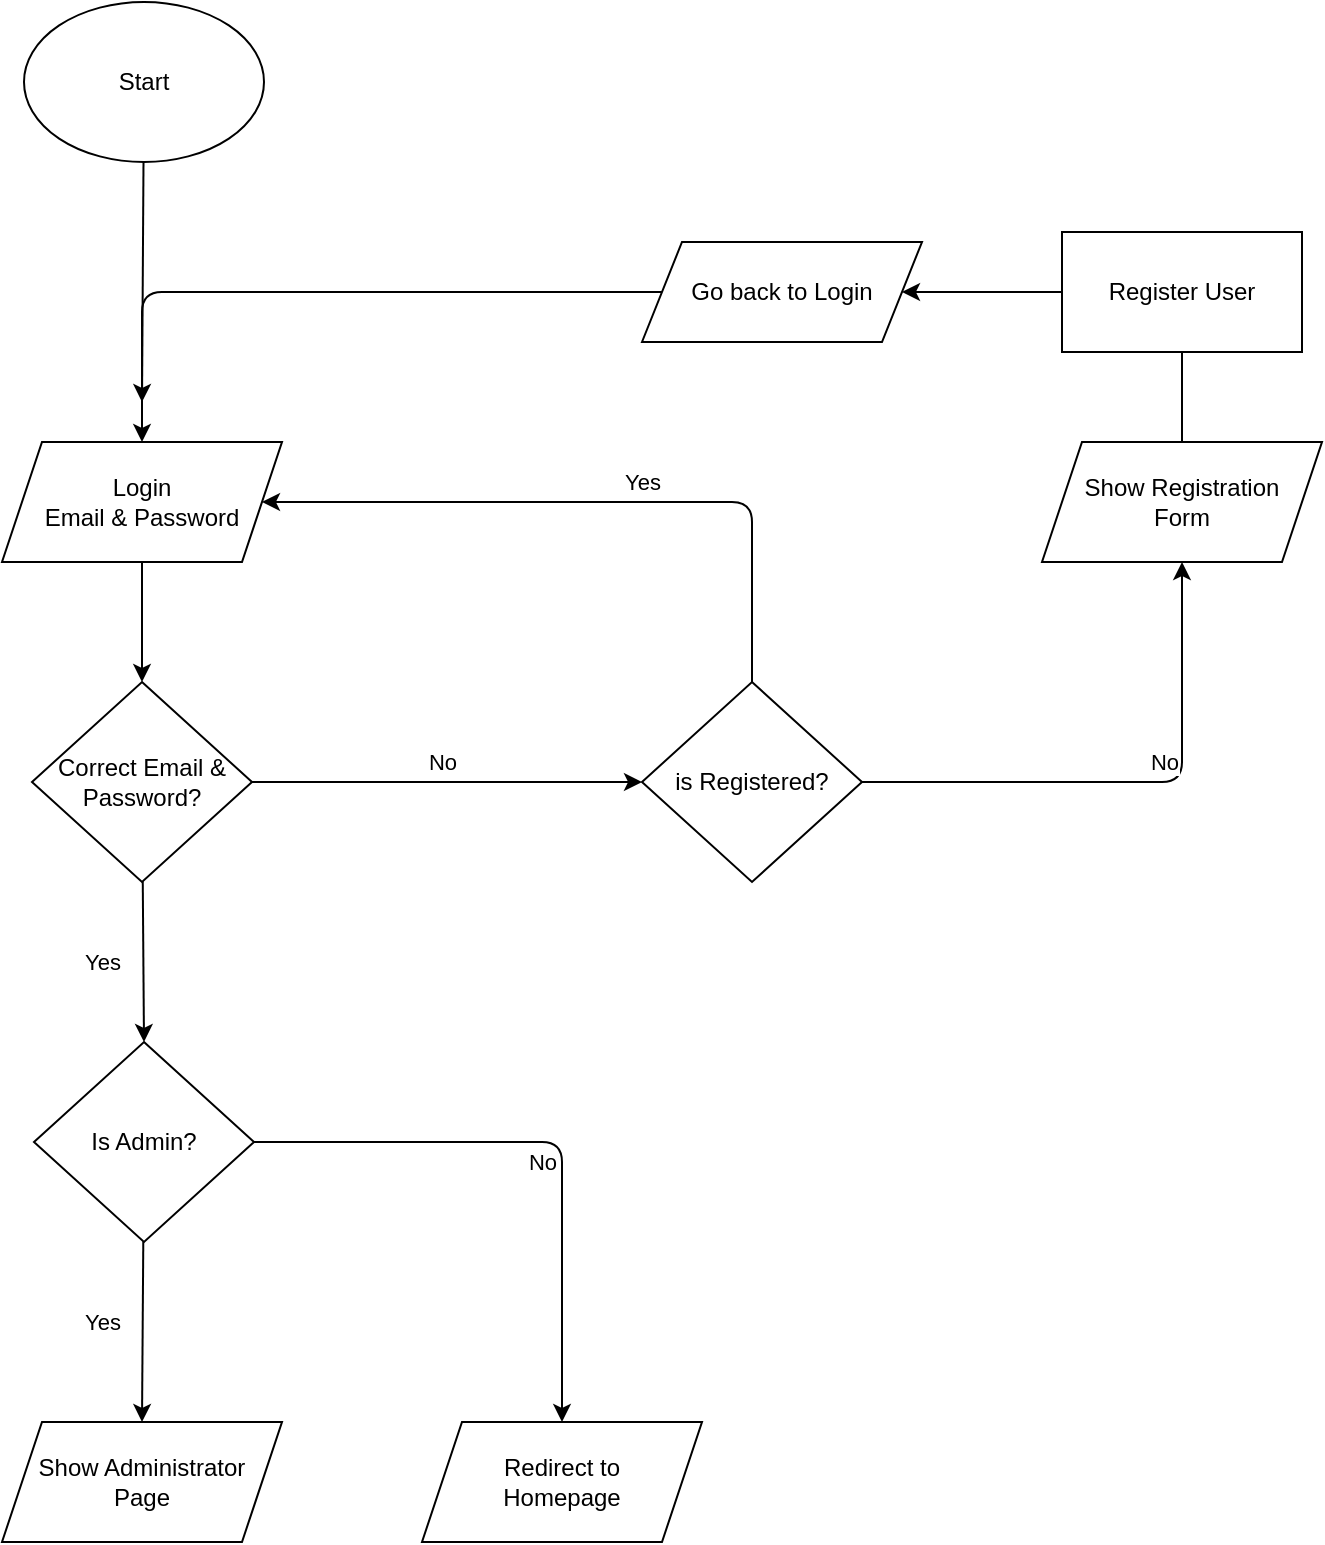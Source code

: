 <mxfile>
    <diagram id="NILHlRcc-u-NcvE4ia_s" name="Page-1">
        <mxGraphModel dx="1332" dy="998" grid="1" gridSize="10" guides="1" tooltips="1" connect="1" arrows="1" fold="1" page="1" pageScale="1" pageWidth="850" pageHeight="1100" math="0" shadow="0">
            <root>
                <mxCell id="0"/>
                <mxCell id="1" parent="0"/>
                <mxCell id="6" style="edgeStyle=none;html=1;entryX=0.5;entryY=0;entryDx=0;entryDy=0;" edge="1" parent="1" source="5">
                    <mxGeometry relative="1" as="geometry">
                        <mxPoint x="210" y="240" as="targetPoint"/>
                    </mxGeometry>
                </mxCell>
                <mxCell id="5" value="Start" style="ellipse;whiteSpace=wrap;html=1;" vertex="1" parent="1">
                    <mxGeometry x="151" y="40" width="120" height="80" as="geometry"/>
                </mxCell>
                <mxCell id="12" value="No" style="edgeStyle=none;html=1;" edge="1" parent="1" source="7" target="23">
                    <mxGeometry x="-0.026" y="10" relative="1" as="geometry">
                        <mxPoint x="480" y="410.0" as="targetPoint"/>
                        <mxPoint as="offset"/>
                    </mxGeometry>
                </mxCell>
                <mxCell id="15" value="Yes" style="edgeStyle=none;html=1;entryX=0.5;entryY=0;entryDx=0;entryDy=0;" edge="1" parent="1" source="7" target="16">
                    <mxGeometry x="0.0" y="-21" relative="1" as="geometry">
                        <mxPoint x="210.0" y="640" as="targetPoint"/>
                        <mxPoint as="offset"/>
                    </mxGeometry>
                </mxCell>
                <mxCell id="7" value="Correct Email &amp;amp; Password?" style="rhombus;whiteSpace=wrap;html=1;" vertex="1" parent="1">
                    <mxGeometry x="155" y="380" width="110" height="100" as="geometry"/>
                </mxCell>
                <mxCell id="10" style="edgeStyle=none;html=1;entryX=0.5;entryY=0;entryDx=0;entryDy=0;" edge="1" parent="1" source="8" target="7">
                    <mxGeometry relative="1" as="geometry"/>
                </mxCell>
                <mxCell id="8" value="Login&lt;br&gt;Email &amp;amp; Password" style="shape=parallelogram;perimeter=parallelogramPerimeter;whiteSpace=wrap;html=1;fixedSize=1;" vertex="1" parent="1">
                    <mxGeometry x="140" y="260" width="140" height="60" as="geometry"/>
                </mxCell>
                <mxCell id="31" style="edgeStyle=none;html=1;entryX=0.5;entryY=0;entryDx=0;entryDy=0;" edge="1" parent="1" source="13" target="30">
                    <mxGeometry relative="1" as="geometry"/>
                </mxCell>
                <mxCell id="13" value="Show Registration &lt;br&gt;Form" style="shape=parallelogram;perimeter=parallelogramPerimeter;whiteSpace=wrap;html=1;fixedSize=1;" vertex="1" parent="1">
                    <mxGeometry x="660" y="260" width="140" height="60" as="geometry"/>
                </mxCell>
                <mxCell id="19" value="Yes" style="edgeStyle=none;html=1;entryX=0.5;entryY=0;entryDx=0;entryDy=0;" edge="1" parent="1" source="16" target="18">
                    <mxGeometry x="-0.104" y="-20" relative="1" as="geometry">
                        <mxPoint x="320" y="770" as="targetPoint"/>
                        <mxPoint as="offset"/>
                    </mxGeometry>
                </mxCell>
                <mxCell id="21" value="No" style="edgeStyle=none;html=1;entryX=0.5;entryY=0;entryDx=0;entryDy=0;exitX=1;exitY=0.5;exitDx=0;exitDy=0;" edge="1" parent="1" source="16" target="22">
                    <mxGeometry x="0.116" y="-10" relative="1" as="geometry">
                        <mxPoint x="440" y="650" as="targetPoint"/>
                        <Array as="points">
                            <mxPoint x="340" y="610"/>
                            <mxPoint x="420" y="610"/>
                        </Array>
                        <mxPoint as="offset"/>
                    </mxGeometry>
                </mxCell>
                <mxCell id="16" value="Is Admin?" style="rhombus;whiteSpace=wrap;html=1;" vertex="1" parent="1">
                    <mxGeometry x="156" y="560" width="110" height="100" as="geometry"/>
                </mxCell>
                <mxCell id="18" value="Show Administrator &lt;br&gt;Page" style="shape=parallelogram;perimeter=parallelogramPerimeter;whiteSpace=wrap;html=1;fixedSize=1;" vertex="1" parent="1">
                    <mxGeometry x="140" y="750" width="140" height="60" as="geometry"/>
                </mxCell>
                <mxCell id="22" value="Redirect to &lt;br&gt;Homepage" style="shape=parallelogram;perimeter=parallelogramPerimeter;whiteSpace=wrap;html=1;fixedSize=1;" vertex="1" parent="1">
                    <mxGeometry x="350" y="750" width="140" height="60" as="geometry"/>
                </mxCell>
                <mxCell id="24" style="edgeStyle=none;html=1;entryX=0.5;entryY=1;entryDx=0;entryDy=0;exitX=1;exitY=0.5;exitDx=0;exitDy=0;" edge="1" parent="1" source="23" target="13">
                    <mxGeometry relative="1" as="geometry">
                        <Array as="points">
                            <mxPoint x="730" y="430"/>
                        </Array>
                    </mxGeometry>
                </mxCell>
                <mxCell id="28" value="No" style="edgeLabel;html=1;align=center;verticalAlign=middle;resizable=0;points=[];" vertex="1" connectable="0" parent="24">
                    <mxGeometry x="-0.02" y="-2" relative="1" as="geometry">
                        <mxPoint x="18" y="-12" as="offset"/>
                    </mxGeometry>
                </mxCell>
                <mxCell id="29" value="Yes" style="edgeStyle=none;html=1;entryX=1;entryY=0.5;entryDx=0;entryDy=0;" edge="1" parent="1" source="23" target="8">
                    <mxGeometry x="-0.134" y="-10" relative="1" as="geometry">
                        <Array as="points">
                            <mxPoint x="515" y="290"/>
                            <mxPoint x="370" y="290"/>
                        </Array>
                        <mxPoint as="offset"/>
                    </mxGeometry>
                </mxCell>
                <mxCell id="23" value="is Registered?" style="rhombus;whiteSpace=wrap;html=1;" vertex="1" parent="1">
                    <mxGeometry x="460" y="380" width="110" height="100" as="geometry"/>
                </mxCell>
                <mxCell id="33" style="edgeStyle=none;html=1;" edge="1" parent="1" source="30" target="32">
                    <mxGeometry relative="1" as="geometry"/>
                </mxCell>
                <mxCell id="30" value="Register User" style="rounded=0;whiteSpace=wrap;html=1;" vertex="1" parent="1">
                    <mxGeometry x="670" y="155" width="120" height="60" as="geometry"/>
                </mxCell>
                <mxCell id="35" style="edgeStyle=none;html=1;entryX=0.5;entryY=0;entryDx=0;entryDy=0;" edge="1" parent="1" source="32" target="8">
                    <mxGeometry relative="1" as="geometry">
                        <Array as="points">
                            <mxPoint x="210" y="185"/>
                        </Array>
                    </mxGeometry>
                </mxCell>
                <mxCell id="32" value="Go back to Login" style="shape=parallelogram;perimeter=parallelogramPerimeter;whiteSpace=wrap;html=1;fixedSize=1;" vertex="1" parent="1">
                    <mxGeometry x="460" y="160" width="140" height="50" as="geometry"/>
                </mxCell>
            </root>
        </mxGraphModel>
    </diagram>
</mxfile>